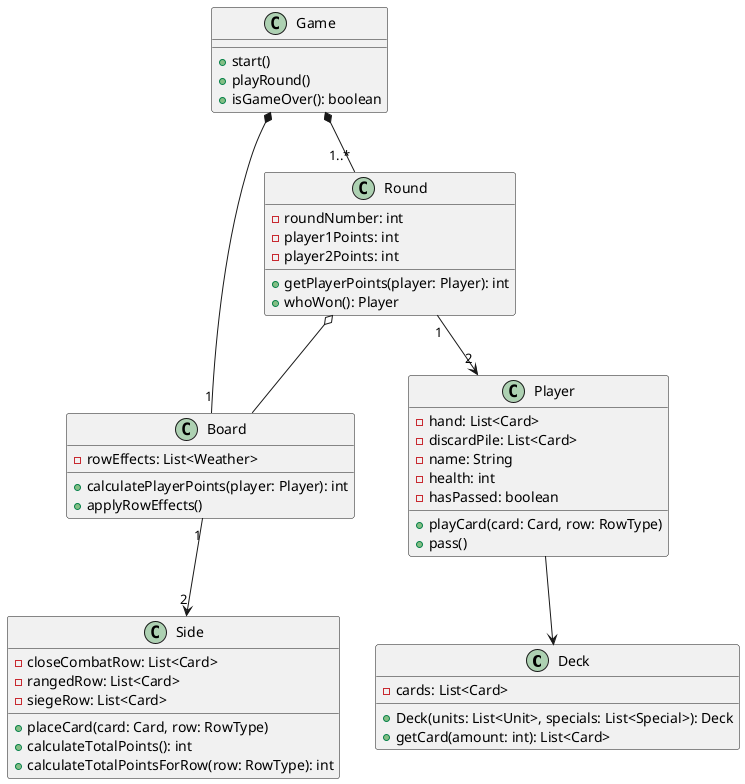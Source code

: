 @startuml


' =====================
' DECK & PLAYER
' =====================
class Deck {
  -cards: List<Card>
  +Deck(units: List<Unit>, specials: List<Special>): Deck
  +getCard(amount: int): List<Card>
}

class Player {
  -hand: List<Card>
  -discardPile: List<Card>
  -name: String
  -health: int
  -hasPassed: boolean
' -leader: LeaderCard
  +playCard(card: Card, row: RowType)
  +pass()
'  +useLeaderAbility()
}

' =====================
' GAME & BOARD
' =====================
class Game {
  +start()
  +playRound()
  +isGameOver(): boolean
}

class Board {
  -rowEffects: List<Weather>
  +calculatePlayerPoints(player: Player): int
  +applyRowEffects()
}

class Side {
  -closeCombatRow: List<Card>
  -rangedRow: List<Card>
  -siegeRow: List<Card>
  +placeCard(card: Card, row: RowType)
  +calculateTotalPoints(): int
  +calculateTotalPointsForRow(row: RowType): int
}

class Round {
  -roundNumber: int
  -player1Points: int
  -player2Points: int
  +getPlayerPoints(player: Player): int
  +whoWon(): Player
}

' =====================
' RELATIONSHIPS
' =====================

Game *-- "1..*" Round
Game *-- "1" Board

Round "1"-->"2" Player
Round o-- Board

Player --> Deck
' Player --> LeaderCard

Board "1" --> "2" Side


@enduml
